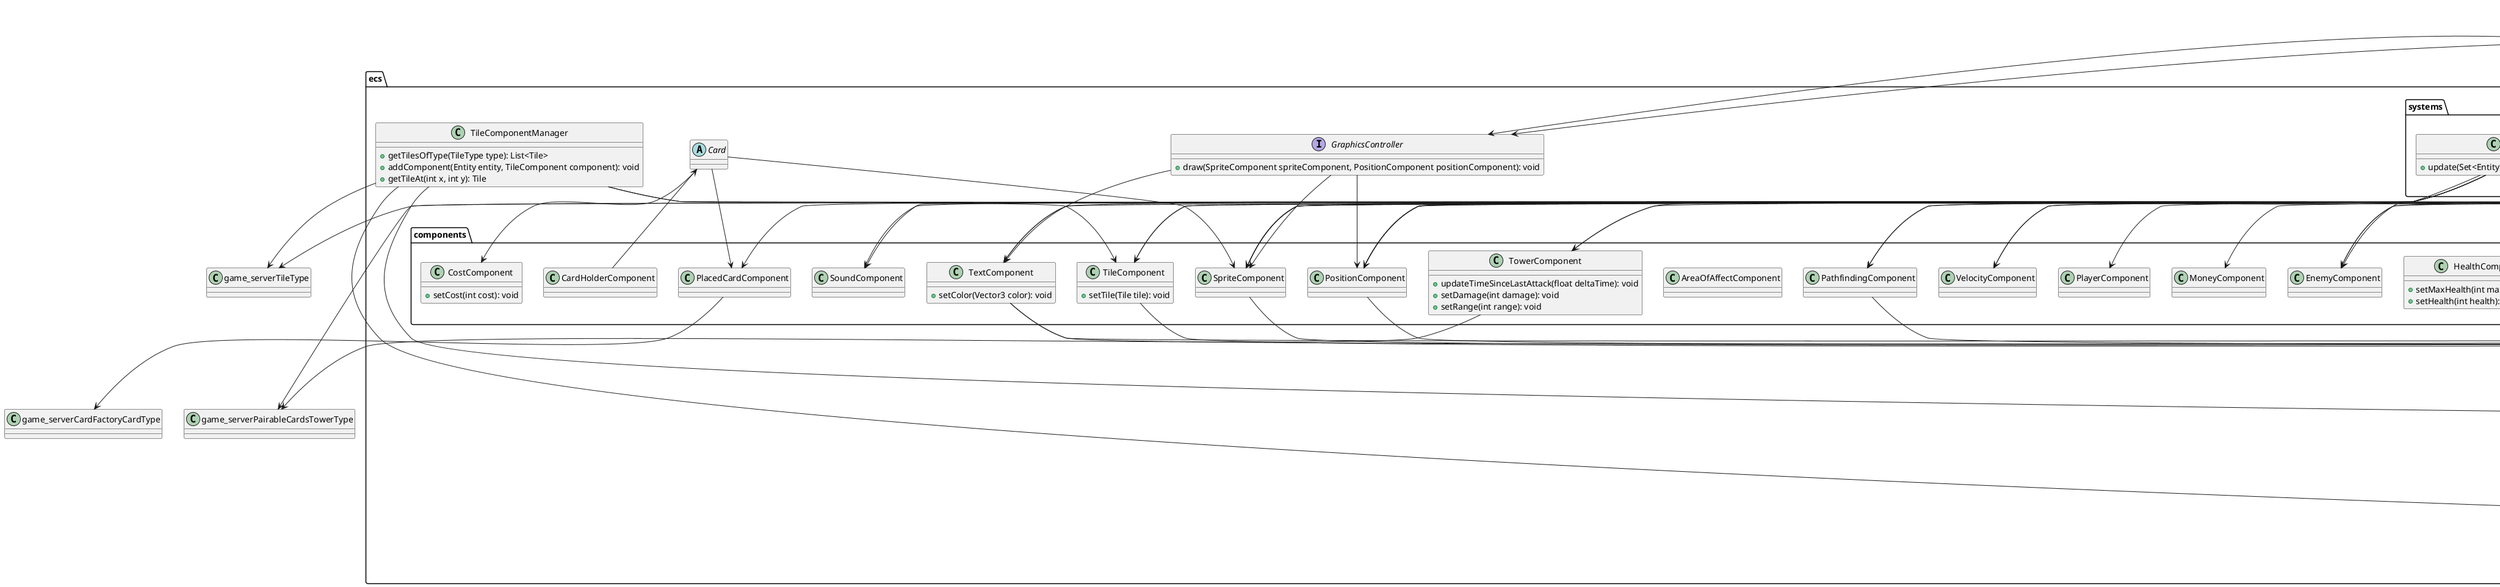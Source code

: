 @startuml
package ecs.components {
	
	class "TargetComponent" as ecscomponentsTargetComponent {
	}
	
	class "PlacedCardComponent" as ecscomponentsPlacedCardComponent {
	}
	
	class "CardHolderComponent" as ecscomponentsCardHolderComponent {
	}
	
	class "VillageComponent" as ecscomponentsVillageComponent {
	}
	
	class "PositionComponent" as ecscomponentsPositionComponent {
	}
	
	class "ButtonComponent" as ecscomponentsButtonComponent {
	}
	
	class "CostComponent" as ecscomponentsCostComponent {
		+setCost(int cost): void 
	}
	
	class "EnemyComponent" as ecscomponentsEnemyComponent {
	}
	
	class "SpriteComponent" as ecscomponentsSpriteComponent {
	}
	
	class "AnimationComponent" as ecscomponentsAnimationComponent {
		+setAnimation(List<String> animationPaths): void 
		+getFramePath(float deltaTime): String 
	}
	
	class "HealthComponent" as ecscomponentsHealthComponent {
		+setMaxHealth(int maxHealth): void 
		+setHealth(int health): void 
	}
	
	class "AreaOfAffectComponent" as ecscomponentsAreaOfAffectComponent {
	}
	
	class "VelocityComponent" as ecscomponentsVelocityComponent {
	}
	
	class "TextComponent" as ecscomponentsTextComponent {
		+setColor(Vector3 color): void 
	}
	
	class "TowerComponent" as ecscomponentsTowerComponent {
		+updateTimeSinceLastAttack(float deltaTime): void 
		+setDamage(int damage): void 
		+setRange(int range): void 
	}
	
	class "AreaOfEffectComponent" as ecscomponentsAreaOfEffectComponent {
	}
	
	class "PlayerComponent" as ecscomponentsPlayerComponent {
	}
	
	class "PathfindingComponent" as ecscomponentsPathfindingComponent {
	}
	
	class "SoundComponent" as ecscomponentsSoundComponent {
	}
	
	class "TileComponent" as ecscomponentsTileComponent {
		+setTile(Tile tile): void 
	}
	
	class "MoneyComponent" as ecscomponentsMoneyComponent {
	}
}
package ecs {
	
	class "ECSManager" as ecsECSManager {
		+removeLocalEntity(Entity entity): void 
		+removeRemoteEntity(Entity entity): void 
		+addSystem(System system): void 
		+update(float deltaTime): void 
		+addLocalEntity(Entity entity): void 
		+getOrDefaultComponentManager(Class<T> componentType): ComponentManager<T> 
		+addRemoteEntity(Entity entity): void 
	}
	
	class "TileComponentManager" as ecsTileComponentManager {
		+getTilesOfType(TileType type): List<Tile> 
		+addComponent(Entity entity, TileComponent component): void 
		+getTileAt(int x, int y): Tile 
	}
	
	abstract class "Card" as ecsCard {
	}
	
	class "Entity" as ecsEntity {
		+removeComponent(Class<T> componentType): void 
		+addComponent(Class<T> componentType, T component): void 
		+getComponent(Class<T> componentType): Optional<T> 
		+equals(Object object): boolean 
	}
	
	class "TouchLocation" as ecsTouchLocation {
	}
	
	interface "System" as ecsSystem {
		+update(Set<Entity> entities, float deltaTime): void
	}
	
	interface "GraphicsController" as ecsGraphicsController {
		+draw(SpriteComponent spriteComponent, PositionComponent positionComponent): void
	}
	
	interface "InputController" as ecsInputController {
		+onTouch(Consumer<TouchLocation> onTouch): void
	}
	
	interface "SoundController" as ecsSoundController {
		+playSound(SoundComponent soundComponent): void
	}
	
	class "ComponentManager" as ecsComponentManager {
		+addComponent(Entity entity, T component): void 
		+removeComponent(Entity entity): void 
		+getComponent(Entity entity): Optional<T> 
	}
}
package ecs.systems {
	
	class "AnimationSystem" as ecssystemsAnimationSystem {
		+update(Set<Entity> entities, float deltaTime): void 
	}
	
	class "InputSystem" as ecssystemsInputSystem {
		+onTouch(TouchLocation touchLocation): void 
		+update(Set<Entity> entities, float deltaTime): void 
		+onRelease(TouchLocation touchLocation): void 
	}
	
	class "AudioSystem" as ecssystemsAudioSystem {
		+update(Set<Entity> entities, float deltaTime): void 
	}
	
	class "MovementSystem" as ecssystemsMovementSystem {
		+update(Set<Entity> entities, float deltaTime): void 
	}
	
	class "AttackSystem" as ecssystemsAttackSystem {
		+update(Set<Entity> entities, float deltaTime): void 
	}
	
	class "EnemySystem" as ecssystemsEnemySystem {
		+update(Set<Entity> entities, float deltaTime): void 
	}
	
	class "RenderingSystem" as ecssystemsRenderingSystem {
		+compare(Pair<TextComponent, PositionComponent> s1, Pair<TextComponent, PositionComponent> s2): int 
		+update(Set<Entity> entities, float deltaTime): void 
	}
	
	class "GameOverSystem" as ecssystemsGameOverSystem {
		+update(Set<Entity> entities, float deltaTime): void 
	}
}
package game_server {
	
	class "Tile" as game_serverTile {
		+setCardOrTowerTexturePath(String cardOrTowerTexturePath): void 
		+setCard(Entity card): void 
		+setTower(Entity tower): void 
	}
	
	class "Map" as game_serverMap {
		+setTileHeight(float tileHeight): void 
		+setTileWidth(float tileWidth): void 
		+isBuildable(int row, int col): boolean 
		+getTextureForTile(Tile tile): String 
	}
	
	class "TowerFactory" as game_serverTowerFactory {
		+createTower(TowerType towerType, Vector2 position): Entity 
		+copyTower(Entity tower): Entity 
	}
	
	class "EnemyFactory" as game_serverEnemyFactory {
		+createEnemy(EnemyType enemyType, List<Tile> enemyPath, Vector2 tileSize): Entity 
	}
}
package math {
	
	class "Vector2" as mathVector2 {
		+add(Vector2 vector): Vector2 
		+scl(float scalar): Vector2 
		+set(Vector2 vector): void 
		+sub(Vector2 vector): Vector2 
		+dst(float x1, float y1, float x2, float y2): float 
		+dot(Vector2 vector): float 
	}
	
	class "Vector3" as mathVector3 {
	}
}
package game_client.states {
	
	interface "GameOverObserver" as game_clientstatesGameOverObserver {
		+handleGameOver(): void
	}
}
ecssystemsMovementSystem --> ecsSystem
ecssystemsMovementSystem --> ecscomponentsSpriteComponent
ecssystemsMovementSystem --> ecscomponentsTileComponent
ecssystemsMovementSystem --> ecscomponentsVelocityComponent
ecssystemsMovementSystem --> ecscomponentsPathfindingComponent
ecssystemsMovementSystem --> game_serverTile
ecssystemsMovementSystem --> mathVector2
ecssystemsMovementSystem --> ecsEntity
ecssystemsMovementSystem --> ecscomponentsPositionComponent
ecssystemsMovementSystem --> ecsECSManager
ecssystemsMovementSystem --> ecsComponentManager
ecsCard --> ecscomponentsSpriteComponent
ecsCard --> ecscomponentsPlacedCardComponent
ecsCard --> ecscomponentsCostComponent
ecssystemsRenderingSystem --> ecsECSManager
ecssystemsRenderingSystem --> ecsGraphicsController
ecssystemsRenderingSystem --> ecsComponentManager
ecssystemsRenderingSystem --> ecsSystem
ecssystemsRenderingSystem --> ecscomponentsHealthComponent
ecssystemsRenderingSystem --> ecscomponentsPositionComponent
ecssystemsRenderingSystem --> ecscomponentsSpriteComponent
ecssystemsRenderingSystem --> ecsEntity
ecssystemsRenderingSystem --> ecscomponentsTextComponent
ecscomponentsCardHolderComponent --> ecsCard
ecsGraphicsController --> ecscomponentsSpriteComponent
ecsGraphicsController --> ecscomponentsPositionComponent
ecsGraphicsController --> ecscomponentsTextComponent
ecsInputController --> ecsTouchLocation
ecscomponentsTextComponent --> mathVector3
ecscomponentsTextComponent --> mathVector2
ecssystemsInputSystem --> ecsSystem
ecssystemsInputSystem --> ecsTouchLocation
ecssystemsInputSystem --> ecscomponentsButtonComponent
ecssystemsInputSystem --> ecsComponentManager
ecssystemsInputSystem --> ecsECSManager
ecssystemsInputSystem --> ecsEntity
ecssystemsInputSystem --> ecsInputController
ecscomponentsTileComponent --> game_serverTile
ecsTileComponentManager --> ecsEntity
ecsTileComponentManager --> ecsComponentManager
ecsTileComponentManager --> ecscomponentsTileComponent
ecsTileComponentManager --> game_serverTile
ecsTileComponentManager --> game_serverTileType
ecssystemsAudioSystem --> ecsEntity
ecssystemsAudioSystem --> ecscomponentsSoundComponent
ecssystemsAudioSystem --> ecscomponentsTowerComponent
ecssystemsAudioSystem --> ecsComponentManager
ecssystemsAudioSystem --> game_serverPairableCardsTowerType
ecssystemsAudioSystem --> ecsSystem
ecssystemsAudioSystem --> ecscomponentsEnemyComponent
ecssystemsAudioSystem --> ecscomponentsPlacedCardComponent
ecssystemsAudioSystem --> ecsSoundController
ecssystemsAudioSystem --> ecsECSManager
ecsECSManager --> ecsSystem
ecsECSManager --> ecsEntity
ecsECSManager --> ecsComponentManager
ecsComponentManager --> ecsEntity
ecscomponentsPositionComponent --> mathVector2
ecscomponentsButtonComponent --> mathVector2
ecssystemsGameOverSystem --> game_clientstatesGameOverObserver
ecssystemsGameOverSystem --> ecsSystem
ecssystemsGameOverSystem --> ecscomponentsVillageComponent
ecssystemsGameOverSystem --> ecsECSManager
ecssystemsGameOverSystem --> ecsEntity
ecssystemsGameOverSystem --> ecsComponentManager
ecssystemsGameOverSystem --> ecscomponentsHealthComponent
ecsSystem --> ecsEntity
ecscomponentsPathfindingComponent --> game_serverTile
ecssystemsEnemySystem --> game_serverEnemyFactory
ecssystemsEnemySystem --> ecscomponentsEnemyComponent
ecssystemsEnemySystem --> ecscomponentsTextComponent
ecssystemsEnemySystem --> mathVector3
ecssystemsEnemySystem --> ecsECSManager
ecssystemsEnemySystem --> ecsComponentManager
ecssystemsEnemySystem --> ecsGraphicsController
ecssystemsEnemySystem --> game_clientstatesGameOverObserver
ecssystemsEnemySystem --> ecscomponentsMoneyComponent
ecssystemsEnemySystem --> ecscomponentsPlayerComponent
ecssystemsEnemySystem --> ecscomponentsPositionComponent
ecssystemsEnemySystem --> game_serverTileType
ecssystemsEnemySystem --> ecscomponentsHealthComponent
ecssystemsEnemySystem --> ecscomponentsVelocityComponent
ecssystemsEnemySystem --> ecsSystem
ecssystemsEnemySystem --> ecscomponentsTileComponent
ecssystemsEnemySystem --> game_serverEnemyFactoryEnemyType
ecssystemsEnemySystem --> ecscomponentsPathfindingComponent
ecssystemsEnemySystem --> ecscomponentsSpriteComponent
ecssystemsEnemySystem --> game_serverTile
ecssystemsEnemySystem --> mathVector2
ecssystemsEnemySystem --> ecsEntity
ecssystemsEnemySystem --> ecscomponentsVillageComponent
ecssystemsAnimationSystem --> ecsSystem
ecssystemsAnimationSystem --> ecsComponentManager
ecssystemsAnimationSystem --> ecscomponentsSpriteComponent
ecssystemsAnimationSystem --> ecscomponentsAnimationComponent
ecssystemsAnimationSystem --> ecsECSManager
ecssystemsAnimationSystem --> ecsEntity
ecsSoundController --> ecscomponentsSoundComponent
ecscomponentsSpriteComponent --> mathVector2
ecscomponentsPlacedCardComponent --> game_serverCardFactoryCardType
ecscomponentsTowerComponent --> game_serverPairableCardsTowerType
ecsEntity --> ecsSystem
ecsEntity --> ecsECSManager
ecsEntity --> ecsComponentManager
ecssystemsAttackSystem --> ecscomponentsTowerComponent
ecssystemsAttackSystem --> mathVector2
ecssystemsAttackSystem --> ecscomponentsHealthComponent
ecssystemsAttackSystem --> ecscomponentsEnemyComponent
ecssystemsAttackSystem --> game_serverMap
ecssystemsAttackSystem --> ecscomponentsAreaOfEffectComponent
ecssystemsAttackSystem --> ecsComponentManager
ecssystemsAttackSystem --> ecscomponentsAnimationComponent
ecssystemsAttackSystem --> ecsEntity
ecssystemsAttackSystem --> ecsSystem
ecssystemsAttackSystem --> ecscomponentsPositionComponent
ecssystemsAttackSystem --> game_serverTowerFactory
ecssystemsAttackSystem --> ecsECSManager
@enduml